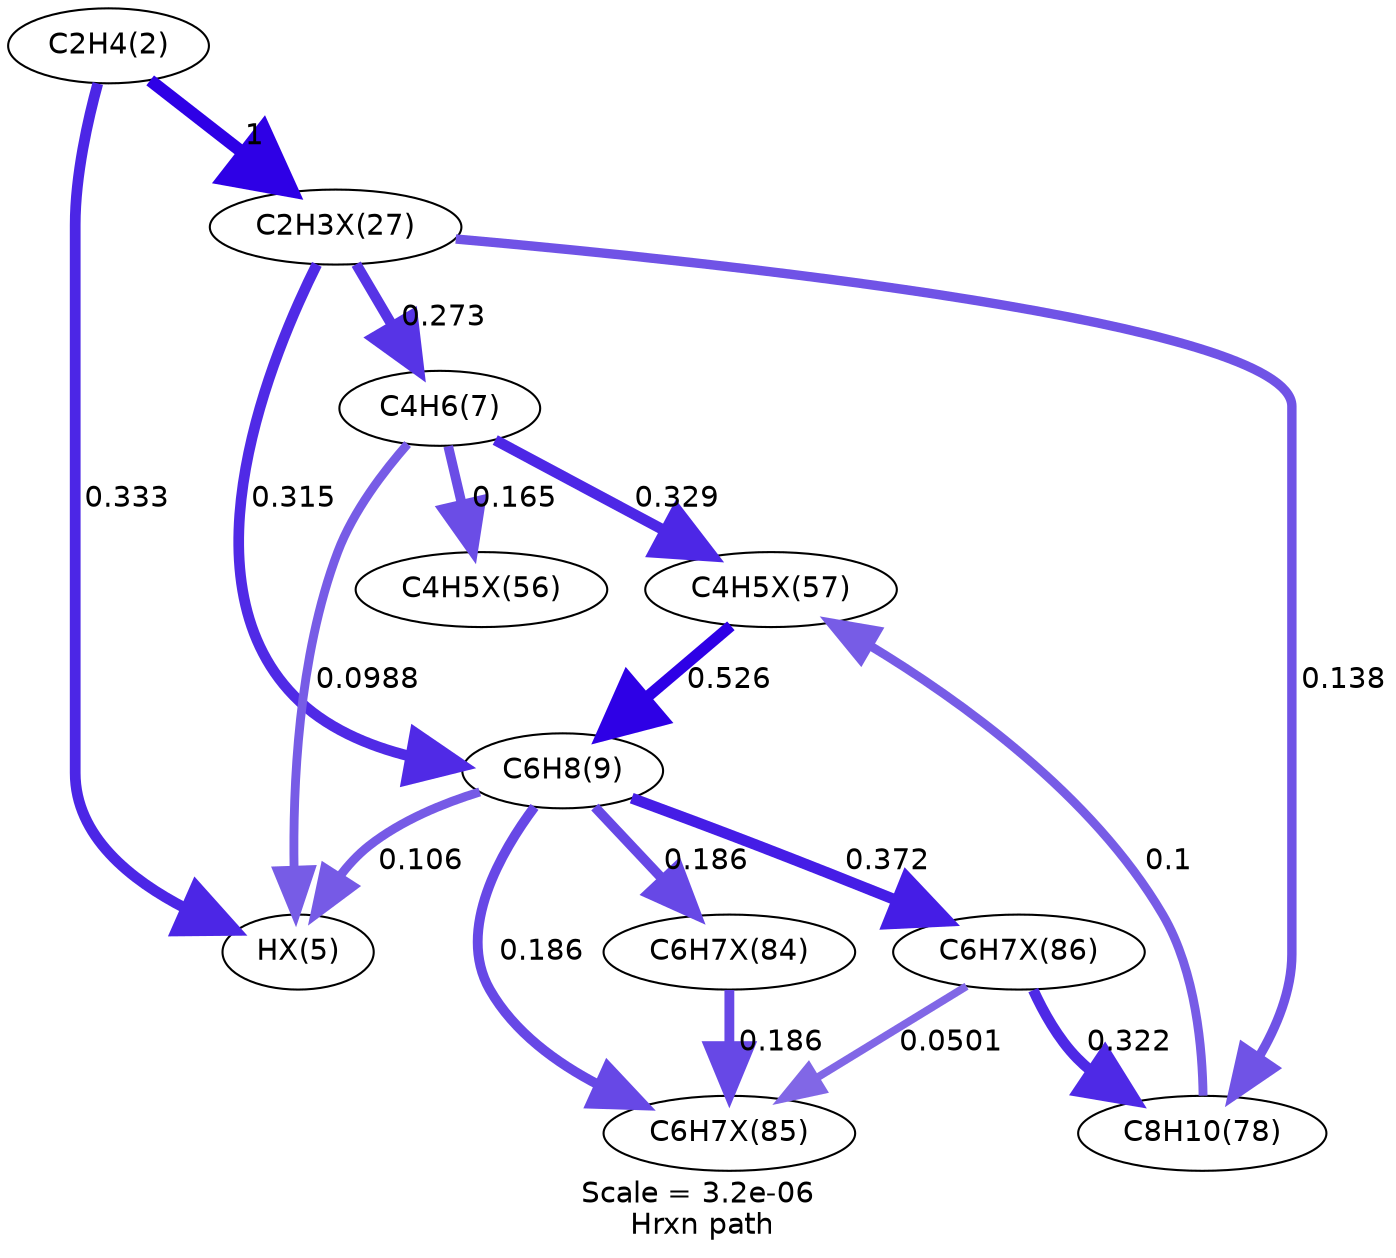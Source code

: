 digraph reaction_paths {
center=1;
s5 -> s54[fontname="Helvetica", style="setlinewidth(5.17)", arrowsize=2.59, color="0.7, 0.833, 0.9"
, label=" 0.333"];
s5 -> s55[fontname="Helvetica", style="setlinewidth(6)", arrowsize=3, color="0.7, 1.5, 0.9"
, label=" 1"];
s8 -> s54[fontname="Helvetica", style="setlinewidth(4.25)", arrowsize=2.13, color="0.7, 0.599, 0.9"
, label=" 0.0988"];
s9 -> s54[fontname="Helvetica", style="setlinewidth(4.31)", arrowsize=2.15, color="0.7, 0.606, 0.9"
, label=" 0.106"];
s55 -> s8[fontname="Helvetica", style="setlinewidth(5.02)", arrowsize=2.51, color="0.7, 0.773, 0.9"
, label=" 0.273"];
s55 -> s9[fontname="Helvetica", style="setlinewidth(5.13)", arrowsize=2.56, color="0.7, 0.815, 0.9"
, label=" 0.315"];
s55 -> s12[fontname="Helvetica", style="setlinewidth(4.51)", arrowsize=2.25, color="0.7, 0.638, 0.9"
, label=" 0.138"];
s8 -> s64[fontname="Helvetica", style="setlinewidth(5.16)", arrowsize=2.58, color="0.7, 0.829, 0.9"
, label=" 0.329"];
s8 -> s63[fontname="Helvetica", style="setlinewidth(4.64)", arrowsize=2.32, color="0.7, 0.665, 0.9"
, label=" 0.165"];
s64 -> s9[fontname="Helvetica", style="setlinewidth(5.51)", arrowsize=2.76, color="0.7, 1.03, 0.9"
, label=" 0.526"];
s12 -> s64[fontname="Helvetica", style="setlinewidth(4.26)", arrowsize=2.13, color="0.7, 0.6, 0.9"
, label=" 0.1"];
s9 -> s73[fontname="Helvetica", style="setlinewidth(5.25)", arrowsize=2.63, color="0.7, 0.872, 0.9"
, label=" 0.372"];
s9 -> s72[fontname="Helvetica", style="setlinewidth(4.73)", arrowsize=2.36, color="0.7, 0.686, 0.9"
, label=" 0.186"];
s9 -> s71[fontname="Helvetica", style="setlinewidth(4.73)", arrowsize=2.36, color="0.7, 0.686, 0.9"
, label=" 0.186"];
s73 -> s12[fontname="Helvetica", style="setlinewidth(5.15)", arrowsize=2.57, color="0.7, 0.822, 0.9"
, label=" 0.322"];
s73 -> s72[fontname="Helvetica", style="setlinewidth(3.74)", arrowsize=1.87, color="0.7, 0.55, 0.9"
, label=" 0.0501"];
s71 -> s72[fontname="Helvetica", style="setlinewidth(4.73)", arrowsize=2.37, color="0.7, 0.686, 0.9"
, label=" 0.186"];
s5 [ fontname="Helvetica", label="C2H4(2)"];
s8 [ fontname="Helvetica", label="C4H6(7)"];
s9 [ fontname="Helvetica", label="C6H8(9)"];
s12 [ fontname="Helvetica", label="C8H10(78)"];
s54 [ fontname="Helvetica", label="HX(5)"];
s55 [ fontname="Helvetica", label="C2H3X(27)"];
s63 [ fontname="Helvetica", label="C4H5X(56)"];
s64 [ fontname="Helvetica", label="C4H5X(57)"];
s71 [ fontname="Helvetica", label="C6H7X(84)"];
s72 [ fontname="Helvetica", label="C6H7X(85)"];
s73 [ fontname="Helvetica", label="C6H7X(86)"];
 label = "Scale = 3.2e-06\l Hrxn path";
 fontname = "Helvetica";
}
